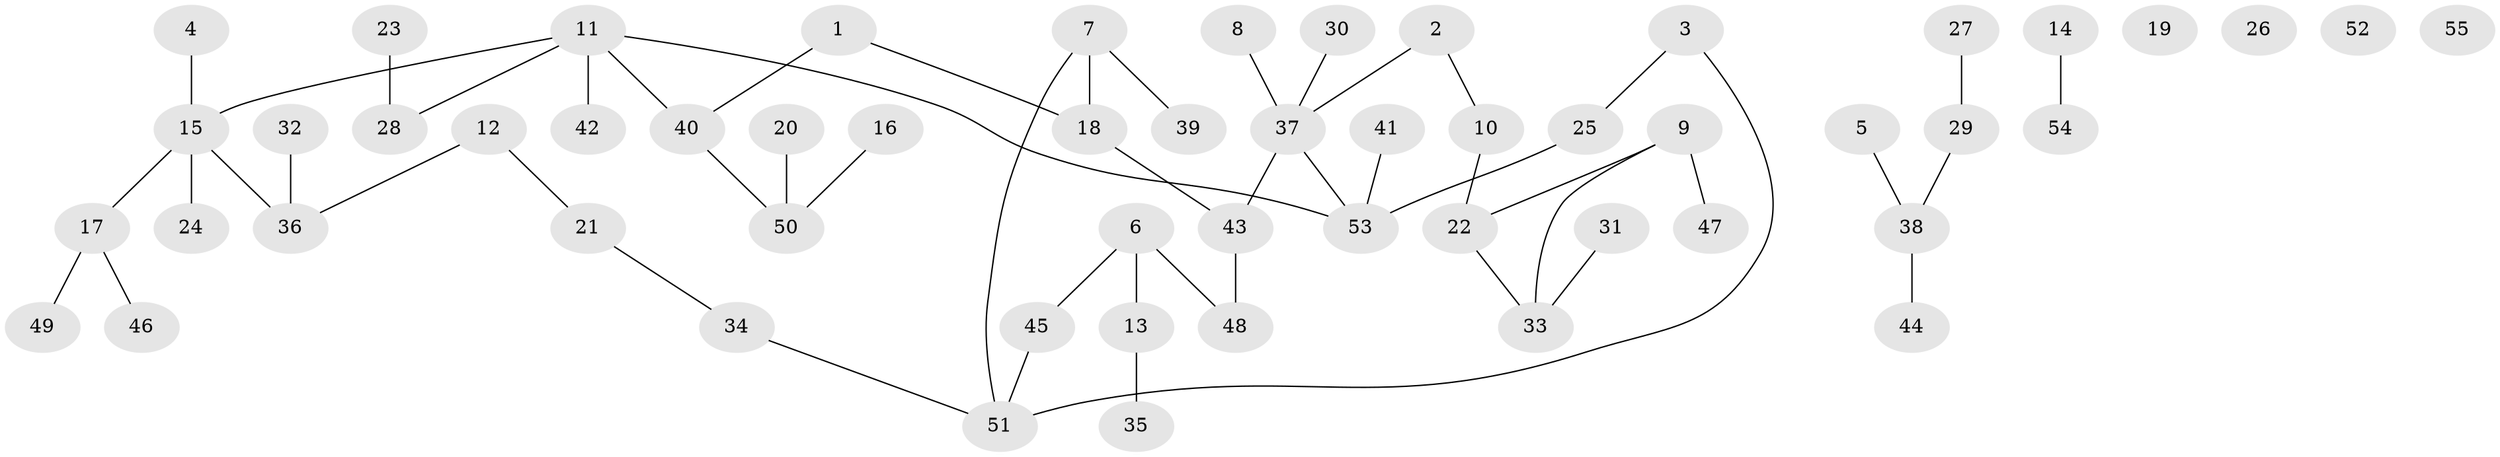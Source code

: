 // Generated by graph-tools (version 1.1) at 2025/25/03/09/25 03:25:21]
// undirected, 55 vertices, 53 edges
graph export_dot {
graph [start="1"]
  node [color=gray90,style=filled];
  1;
  2;
  3;
  4;
  5;
  6;
  7;
  8;
  9;
  10;
  11;
  12;
  13;
  14;
  15;
  16;
  17;
  18;
  19;
  20;
  21;
  22;
  23;
  24;
  25;
  26;
  27;
  28;
  29;
  30;
  31;
  32;
  33;
  34;
  35;
  36;
  37;
  38;
  39;
  40;
  41;
  42;
  43;
  44;
  45;
  46;
  47;
  48;
  49;
  50;
  51;
  52;
  53;
  54;
  55;
  1 -- 18;
  1 -- 40;
  2 -- 10;
  2 -- 37;
  3 -- 25;
  3 -- 51;
  4 -- 15;
  5 -- 38;
  6 -- 13;
  6 -- 45;
  6 -- 48;
  7 -- 18;
  7 -- 39;
  7 -- 51;
  8 -- 37;
  9 -- 22;
  9 -- 33;
  9 -- 47;
  10 -- 22;
  11 -- 15;
  11 -- 28;
  11 -- 40;
  11 -- 42;
  11 -- 53;
  12 -- 21;
  12 -- 36;
  13 -- 35;
  14 -- 54;
  15 -- 17;
  15 -- 24;
  15 -- 36;
  16 -- 50;
  17 -- 46;
  17 -- 49;
  18 -- 43;
  20 -- 50;
  21 -- 34;
  22 -- 33;
  23 -- 28;
  25 -- 53;
  27 -- 29;
  29 -- 38;
  30 -- 37;
  31 -- 33;
  32 -- 36;
  34 -- 51;
  37 -- 43;
  37 -- 53;
  38 -- 44;
  40 -- 50;
  41 -- 53;
  43 -- 48;
  45 -- 51;
}
